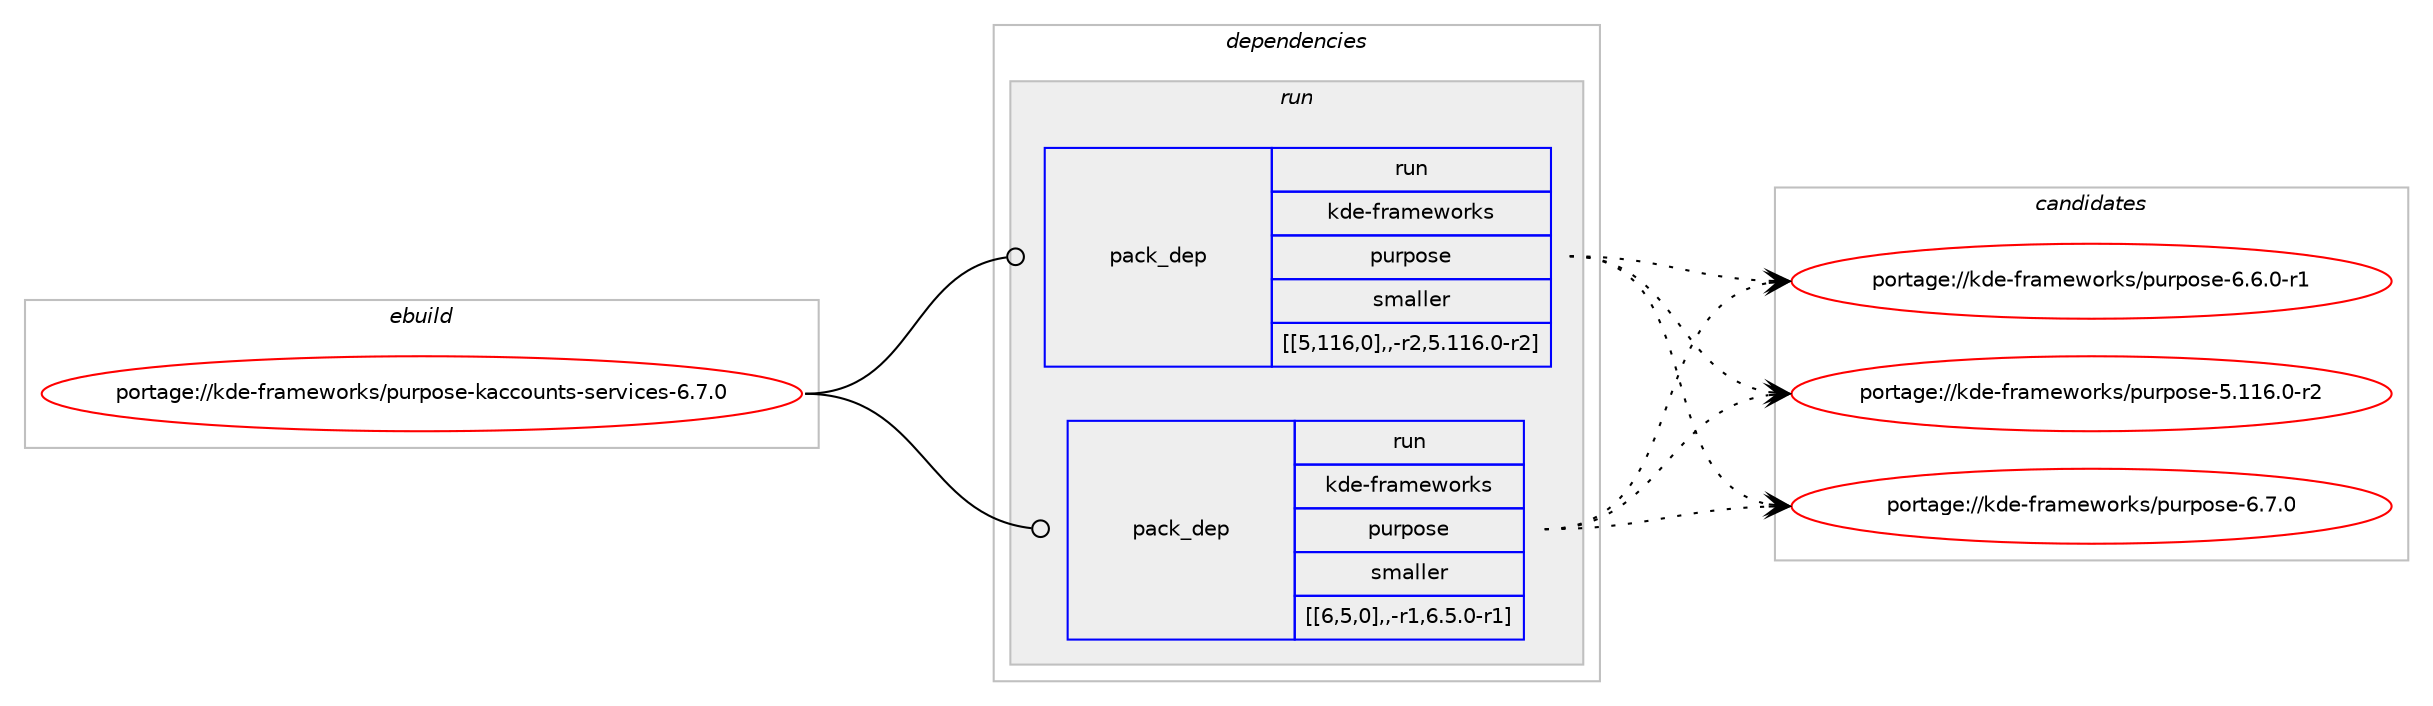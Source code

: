 digraph prolog {

# *************
# Graph options
# *************

newrank=true;
concentrate=true;
compound=true;
graph [rankdir=LR,fontname=Helvetica,fontsize=10,ranksep=1.5];#, ranksep=2.5, nodesep=0.2];
edge  [arrowhead=vee];
node  [fontname=Helvetica,fontsize=10];

# **********
# The ebuild
# **********

subgraph cluster_leftcol {
color=gray;
label=<<i>ebuild</i>>;
id [label="portage://kde-frameworks/purpose-kaccounts-services-6.7.0", color=red, width=4, href="../kde-frameworks/purpose-kaccounts-services-6.7.0.svg"];
}

# ****************
# The dependencies
# ****************

subgraph cluster_midcol {
color=gray;
label=<<i>dependencies</i>>;
subgraph cluster_compile {
fillcolor="#eeeeee";
style=filled;
label=<<i>compile</i>>;
}
subgraph cluster_compileandrun {
fillcolor="#eeeeee";
style=filled;
label=<<i>compile and run</i>>;
}
subgraph cluster_run {
fillcolor="#eeeeee";
style=filled;
label=<<i>run</i>>;
subgraph pack210608 {
dependency286501 [label=<<TABLE BORDER="0" CELLBORDER="1" CELLSPACING="0" CELLPADDING="4" WIDTH="220"><TR><TD ROWSPAN="6" CELLPADDING="30">pack_dep</TD></TR><TR><TD WIDTH="110">run</TD></TR><TR><TD>kde-frameworks</TD></TR><TR><TD>purpose</TD></TR><TR><TD>smaller</TD></TR><TR><TD>[[5,116,0],,-r2,5.116.0-r2]</TD></TR></TABLE>>, shape=none, color=blue];
}
id:e -> dependency286501:w [weight=20,style="solid",arrowhead="odot"];
subgraph pack210618 {
dependency286520 [label=<<TABLE BORDER="0" CELLBORDER="1" CELLSPACING="0" CELLPADDING="4" WIDTH="220"><TR><TD ROWSPAN="6" CELLPADDING="30">pack_dep</TD></TR><TR><TD WIDTH="110">run</TD></TR><TR><TD>kde-frameworks</TD></TR><TR><TD>purpose</TD></TR><TR><TD>smaller</TD></TR><TR><TD>[[6,5,0],,-r1,6.5.0-r1]</TD></TR></TABLE>>, shape=none, color=blue];
}
id:e -> dependency286520:w [weight=20,style="solid",arrowhead="odot"];
}
}

# **************
# The candidates
# **************

subgraph cluster_choices {
rank=same;
color=gray;
label=<<i>candidates</i>>;

subgraph choice209962 {
color=black;
nodesep=1;
choice107100101451021149710910111911111410711547112117114112111115101455446554648 [label="portage://kde-frameworks/purpose-6.7.0", color=red, width=4,href="../kde-frameworks/purpose-6.7.0.svg"];
choice1071001014510211497109101119111114107115471121171141121111151014554465446484511449 [label="portage://kde-frameworks/purpose-6.6.0-r1", color=red, width=4,href="../kde-frameworks/purpose-6.6.0-r1.svg"];
choice10710010145102114971091011191111141071154711211711411211111510145534649495446484511450 [label="portage://kde-frameworks/purpose-5.116.0-r2", color=red, width=4,href="../kde-frameworks/purpose-5.116.0-r2.svg"];
dependency286501:e -> choice107100101451021149710910111911111410711547112117114112111115101455446554648:w [style=dotted,weight="100"];
dependency286501:e -> choice1071001014510211497109101119111114107115471121171141121111151014554465446484511449:w [style=dotted,weight="100"];
dependency286501:e -> choice10710010145102114971091011191111141071154711211711411211111510145534649495446484511450:w [style=dotted,weight="100"];
}
subgraph choice209964 {
color=black;
nodesep=1;
choice107100101451021149710910111911111410711547112117114112111115101455446554648 [label="portage://kde-frameworks/purpose-6.7.0", color=red, width=4,href="../kde-frameworks/purpose-6.7.0.svg"];
choice1071001014510211497109101119111114107115471121171141121111151014554465446484511449 [label="portage://kde-frameworks/purpose-6.6.0-r1", color=red, width=4,href="../kde-frameworks/purpose-6.6.0-r1.svg"];
choice10710010145102114971091011191111141071154711211711411211111510145534649495446484511450 [label="portage://kde-frameworks/purpose-5.116.0-r2", color=red, width=4,href="../kde-frameworks/purpose-5.116.0-r2.svg"];
dependency286520:e -> choice107100101451021149710910111911111410711547112117114112111115101455446554648:w [style=dotted,weight="100"];
dependency286520:e -> choice1071001014510211497109101119111114107115471121171141121111151014554465446484511449:w [style=dotted,weight="100"];
dependency286520:e -> choice10710010145102114971091011191111141071154711211711411211111510145534649495446484511450:w [style=dotted,weight="100"];
}
}

}
